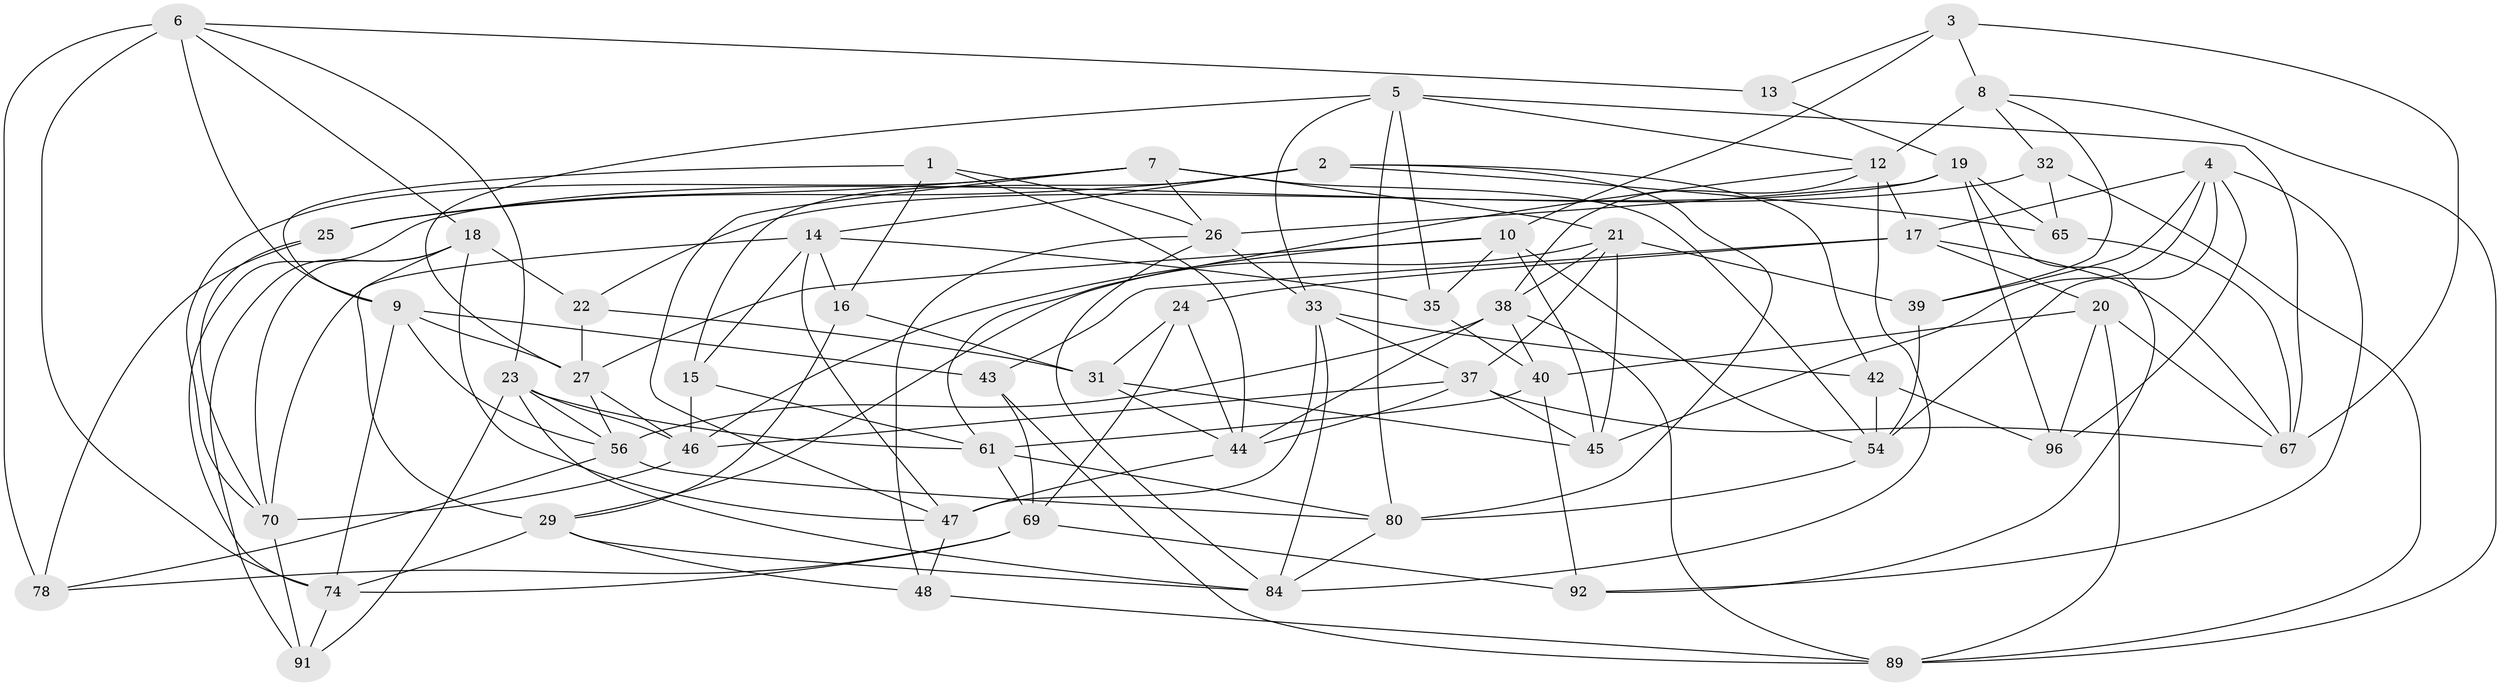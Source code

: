 // original degree distribution, {4: 1.0}
// Generated by graph-tools (version 1.1) at 2025/11/02/27/25 16:11:46]
// undirected, 57 vertices, 149 edges
graph export_dot {
graph [start="1"]
  node [color=gray90,style=filled];
  1;
  2 [super="+59"];
  3 [super="+62"];
  4 [super="+50"];
  5 [super="+11"];
  6 [super="+87"];
  7 [super="+66"];
  8 [super="+52"];
  9 [super="+53"];
  10 [super="+72"];
  12 [super="+95"];
  13;
  14 [super="+34"];
  15;
  16;
  17 [super="+30"];
  18 [super="+55"];
  19 [super="+63"];
  20 [super="+41"];
  21 [super="+28"];
  22;
  23 [super="+82"];
  24;
  25;
  26 [super="+64"];
  27 [super="+77"];
  29 [super="+73"];
  31 [super="+36"];
  32;
  33 [super="+68"];
  35;
  37 [super="+88"];
  38 [super="+57"];
  39;
  40 [super="+79"];
  42;
  43;
  44 [super="+49"];
  45 [super="+94"];
  46 [super="+51"];
  47 [super="+93"];
  48;
  54 [super="+60"];
  56 [super="+58"];
  61 [super="+83"];
  65;
  67 [super="+71"];
  69 [super="+75"];
  70 [super="+81"];
  74 [super="+76"];
  78;
  80 [super="+85"];
  84 [super="+86"];
  89 [super="+90"];
  91;
  92;
  96;
  1 -- 16;
  1 -- 44;
  1 -- 9;
  1 -- 26;
  2 -- 15;
  2 -- 65;
  2 -- 80;
  2 -- 25;
  2 -- 42;
  2 -- 14;
  3 -- 8 [weight=2];
  3 -- 13 [weight=2];
  3 -- 67;
  3 -- 10;
  4 -- 17;
  4 -- 92;
  4 -- 54;
  4 -- 96;
  4 -- 39;
  4 -- 45;
  5 -- 67;
  5 -- 35;
  5 -- 27;
  5 -- 33;
  5 -- 12;
  5 -- 80;
  6 -- 78;
  6 -- 18;
  6 -- 13;
  6 -- 9;
  6 -- 74;
  6 -- 23;
  7 -- 54;
  7 -- 25;
  7 -- 26;
  7 -- 47;
  7 -- 70;
  7 -- 21;
  8 -- 32;
  8 -- 39;
  8 -- 89;
  8 -- 12;
  9 -- 56;
  9 -- 43;
  9 -- 27;
  9 -- 74;
  10 -- 35;
  10 -- 54;
  10 -- 27;
  10 -- 46;
  10 -- 45;
  12 -- 38;
  12 -- 84;
  12 -- 17;
  12 -- 61;
  13 -- 19;
  14 -- 15;
  14 -- 70;
  14 -- 16;
  14 -- 35;
  14 -- 47;
  15 -- 46;
  15 -- 61;
  16 -- 31;
  16 -- 29;
  17 -- 20;
  17 -- 67;
  17 -- 24;
  17 -- 43;
  18 -- 91;
  18 -- 70;
  18 -- 22;
  18 -- 47;
  18 -- 29;
  19 -- 65;
  19 -- 22;
  19 -- 26;
  19 -- 96;
  19 -- 92;
  20 -- 40 [weight=2];
  20 -- 67;
  20 -- 89;
  20 -- 96;
  21 -- 45;
  21 -- 39;
  21 -- 37;
  21 -- 29;
  21 -- 38;
  22 -- 31;
  22 -- 27;
  23 -- 84;
  23 -- 91;
  23 -- 61;
  23 -- 56;
  23 -- 46;
  24 -- 69;
  24 -- 44;
  24 -- 31;
  25 -- 78;
  25 -- 70;
  26 -- 33;
  26 -- 48;
  26 -- 84;
  27 -- 56;
  27 -- 46;
  29 -- 84;
  29 -- 48;
  29 -- 74;
  31 -- 44;
  31 -- 45 [weight=2];
  32 -- 65;
  32 -- 89;
  32 -- 74;
  33 -- 47;
  33 -- 84;
  33 -- 42;
  33 -- 37;
  35 -- 40;
  37 -- 45;
  37 -- 44;
  37 -- 67;
  37 -- 46;
  38 -- 56;
  38 -- 89;
  38 -- 40;
  38 -- 44;
  39 -- 54;
  40 -- 92;
  40 -- 61;
  42 -- 96;
  42 -- 54;
  43 -- 69;
  43 -- 89;
  44 -- 47;
  46 -- 70;
  47 -- 48;
  48 -- 89;
  54 -- 80;
  56 -- 78;
  56 -- 80;
  61 -- 69;
  61 -- 80;
  65 -- 67;
  69 -- 78;
  69 -- 74;
  69 -- 92;
  70 -- 91;
  74 -- 91;
  80 -- 84;
}
